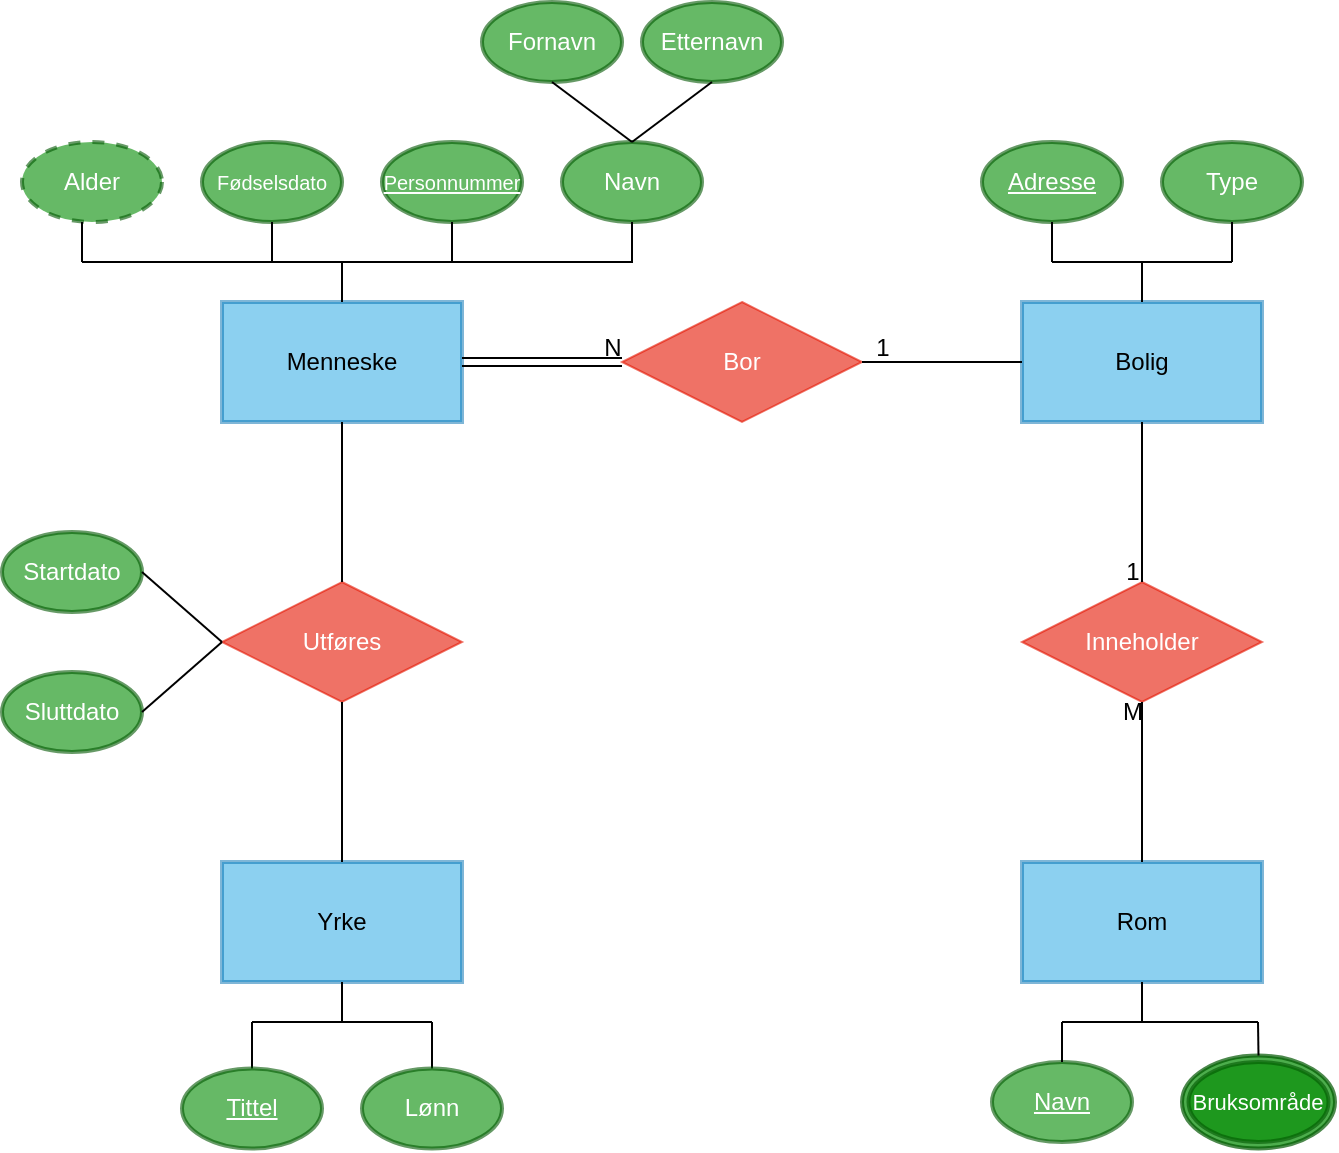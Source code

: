 <mxfile version="28.2.5">
  <diagram id="1ryKNmtwmFlTWZmMpe1t" name="Page-1">
    <mxGraphModel dx="1013" dy="684" grid="1" gridSize="10" guides="1" tooltips="1" connect="1" arrows="1" fold="1" page="1" pageScale="1" pageWidth="1169" pageHeight="827" background="light-dark(#FFFFFF,#FFFFFF)" math="0" shadow="0">
      <root>
        <mxCell id="0" />
        <mxCell id="1" parent="0" />
        <mxCell id="SVeB0aTuuSMYUy8Htw26-130" value="" style="ellipse;whiteSpace=wrap;html=1;fillColor=#008a00;strokeColor=light-dark(#005700, #38571a);strokeWidth=2;fontColor=#ffffff;opacity=70;" vertex="1" parent="1">
          <mxGeometry x="680" y="626.75" width="76.5" height="46.5" as="geometry" />
        </mxCell>
        <mxCell id="SVeB0aTuuSMYUy8Htw26-110" value="&lt;span style=&quot;color: light-dark(rgb(0, 0, 0), rgb(0, 0, 0));&quot;&gt;Menneske&lt;/span&gt;" style="rounded=0;whiteSpace=wrap;html=1;fillColor=#1ba1e2;strokeColor=light-dark(#006EAF, #0042aa);strokeWidth=2;fontColor=#ffffff;gradientColor=none;gradientDirection=radial;opacity=50;" vertex="1" parent="1">
          <mxGeometry x="200" y="250" width="120" height="60" as="geometry" />
        </mxCell>
        <mxCell id="SVeB0aTuuSMYUy8Htw26-115" value="&lt;span style=&quot;color: light-dark(rgb(0, 0, 0), rgb(0, 0, 0));&quot;&gt;Bolig&lt;/span&gt;" style="rounded=0;whiteSpace=wrap;html=1;fillColor=#1ba1e2;strokeColor=light-dark(#006EAF, #0042aa);strokeWidth=2;fontColor=#ffffff;gradientColor=none;gradientDirection=radial;opacity=50;" vertex="1" parent="1">
          <mxGeometry x="600" y="250" width="120" height="60" as="geometry" />
        </mxCell>
        <mxCell id="SVeB0aTuuSMYUy8Htw26-117" value="&lt;font style=&quot;font-size: 10px;&quot;&gt;&lt;u&gt;Personnummer&lt;/u&gt;&lt;/font&gt;" style="ellipse;whiteSpace=wrap;html=1;fillColor=#008a00;strokeColor=light-dark(#005700, #38571a);strokeWidth=2;fontColor=#ffffff;opacity=60;" vertex="1" parent="1">
          <mxGeometry x="280" y="170" width="70" height="40" as="geometry" />
        </mxCell>
        <mxCell id="SVeB0aTuuSMYUy8Htw26-119" value="Bor" style="rhombus;whiteSpace=wrap;html=1;fillColor=light-dark(#E51400,#FF0000);strokeColor=light-dark(#E51400,#FF0000);fontColor=#ffffff;opacity=60;" vertex="1" parent="1">
          <mxGeometry x="400" y="250" width="120" height="60" as="geometry" />
        </mxCell>
        <mxCell id="SVeB0aTuuSMYUy8Htw26-120" value="&lt;span style=&quot;color: light-dark(rgb(0, 0, 0), rgb(0, 0, 0));&quot;&gt;Yrke&lt;/span&gt;" style="rounded=0;whiteSpace=wrap;html=1;fillColor=#1ba1e2;strokeColor=light-dark(#006EAF, #0042aa);strokeWidth=2;fontColor=#ffffff;gradientColor=none;gradientDirection=radial;opacity=50;" vertex="1" parent="1">
          <mxGeometry x="200" y="530" width="120" height="60" as="geometry" />
        </mxCell>
        <mxCell id="SVeB0aTuuSMYUy8Htw26-121" value="&lt;span style=&quot;color: light-dark(rgb(0, 0, 0), rgb(0, 0, 0));&quot;&gt;Rom&lt;/span&gt;" style="rounded=0;whiteSpace=wrap;html=1;fillColor=#1ba1e2;strokeColor=light-dark(#006EAF, #0042aa);strokeWidth=2;fontColor=#ffffff;gradientColor=none;gradientDirection=radial;opacity=50;" vertex="1" parent="1">
          <mxGeometry x="600" y="530" width="120" height="60" as="geometry" />
        </mxCell>
        <mxCell id="SVeB0aTuuSMYUy8Htw26-122" value="Utføres" style="rhombus;whiteSpace=wrap;html=1;fillColor=light-dark(#E51400,#FF0000);strokeColor=light-dark(#E51400,#FF0000);fontColor=#ffffff;opacity=60;" vertex="1" parent="1">
          <mxGeometry x="200" y="390" width="120" height="60" as="geometry" />
        </mxCell>
        <mxCell id="SVeB0aTuuSMYUy8Htw26-123" value="Inneholder" style="rhombus;whiteSpace=wrap;html=1;fillColor=light-dark(#E51400,#FF0000);strokeColor=light-dark(#E51400,#FF0000);fontColor=#ffffff;opacity=60;" vertex="1" parent="1">
          <mxGeometry x="600" y="390" width="120" height="60" as="geometry" />
        </mxCell>
        <mxCell id="SVeB0aTuuSMYUy8Htw26-124" value="Navn" style="ellipse;whiteSpace=wrap;html=1;fillColor=#008a00;strokeColor=light-dark(#005700, #38571a);strokeWidth=2;fontColor=#ffffff;opacity=60;" vertex="1" parent="1">
          <mxGeometry x="370" y="170" width="70" height="40" as="geometry" />
        </mxCell>
        <mxCell id="SVeB0aTuuSMYUy8Htw26-125" value="Fornavn" style="ellipse;whiteSpace=wrap;html=1;fillColor=#008a00;strokeColor=light-dark(#005700, #38571a);strokeWidth=2;fontColor=#ffffff;opacity=60;" vertex="1" parent="1">
          <mxGeometry x="330" y="100" width="70" height="40" as="geometry" />
        </mxCell>
        <mxCell id="SVeB0aTuuSMYUy8Htw26-126" value="Etternavn" style="ellipse;whiteSpace=wrap;html=1;fillColor=#008a00;strokeColor=light-dark(#005700, #38571a);strokeWidth=2;fontColor=#ffffff;opacity=60;" vertex="1" parent="1">
          <mxGeometry x="410" y="100" width="70" height="40" as="geometry" />
        </mxCell>
        <mxCell id="SVeB0aTuuSMYUy8Htw26-127" value="&lt;font style=&quot;font-size: 10px;&quot;&gt;Fødselsdato&lt;/font&gt;" style="ellipse;whiteSpace=wrap;html=1;fillColor=#008a00;strokeColor=light-dark(#005700, #38571a);strokeWidth=2;fontColor=#ffffff;opacity=60;" vertex="1" parent="1">
          <mxGeometry x="190" y="170" width="70" height="40" as="geometry" />
        </mxCell>
        <mxCell id="SVeB0aTuuSMYUy8Htw26-128" value="Alder" style="ellipse;whiteSpace=wrap;html=1;fillColor=#008a00;strokeColor=light-dark(#005700, #38571a);strokeWidth=2;fontColor=#ffffff;opacity=60;dashed=1;" vertex="1" parent="1">
          <mxGeometry x="100" y="170" width="70" height="40" as="geometry" />
        </mxCell>
        <mxCell id="SVeB0aTuuSMYUy8Htw26-138" value="" style="endArrow=none;html=1;rounded=0;exitX=0.5;exitY=0;exitDx=0;exitDy=0;entryX=0.5;entryY=1;entryDx=0;entryDy=0;strokeColor=light-dark(#000000,#000000);" edge="1" parent="1" source="SVeB0aTuuSMYUy8Htw26-122" target="SVeB0aTuuSMYUy8Htw26-110">
          <mxGeometry width="50" height="50" relative="1" as="geometry">
            <mxPoint x="330" y="410" as="sourcePoint" />
            <mxPoint x="365" y="360" as="targetPoint" />
          </mxGeometry>
        </mxCell>
        <mxCell id="SVeB0aTuuSMYUy8Htw26-139" value="" style="endArrow=none;html=1;rounded=0;exitX=0.5;exitY=0;exitDx=0;exitDy=0;entryX=0.5;entryY=1;entryDx=0;entryDy=0;strokeColor=light-dark(#000000,#000000);" edge="1" parent="1" source="SVeB0aTuuSMYUy8Htw26-120" target="SVeB0aTuuSMYUy8Htw26-122">
          <mxGeometry width="50" height="50" relative="1" as="geometry">
            <mxPoint x="300" y="420" as="sourcePoint" />
            <mxPoint x="300" y="340" as="targetPoint" />
          </mxGeometry>
        </mxCell>
        <mxCell id="SVeB0aTuuSMYUy8Htw26-142" value="" style="endArrow=none;html=1;rounded=0;exitX=0;exitY=0.5;exitDx=0;exitDy=0;entryX=1;entryY=0.5;entryDx=0;entryDy=0;strokeColor=light-dark(#000000,#000000);" edge="1" parent="1" source="SVeB0aTuuSMYUy8Htw26-115" target="SVeB0aTuuSMYUy8Htw26-119">
          <mxGeometry width="50" height="50" relative="1" as="geometry">
            <mxPoint x="410" y="470" as="sourcePoint" />
            <mxPoint x="410" y="390" as="targetPoint" />
          </mxGeometry>
        </mxCell>
        <mxCell id="SVeB0aTuuSMYUy8Htw26-143" value="&lt;span style=&quot;color: light-dark(rgb(0, 0, 0), rgb(0, 0, 0));&quot;&gt;N&lt;/span&gt;" style="text;html=1;align=center;verticalAlign=middle;resizable=0;points=[];autosize=1;strokeColor=none;fillColor=none;" vertex="1" parent="1">
          <mxGeometry x="380" y="258" width="30" height="30" as="geometry" />
        </mxCell>
        <mxCell id="SVeB0aTuuSMYUy8Htw26-144" value="&lt;span style=&quot;color: light-dark(rgb(0, 0, 0), rgb(0, 0, 0));&quot;&gt;1&lt;/span&gt;" style="text;html=1;align=center;verticalAlign=middle;resizable=0;points=[];autosize=1;strokeColor=none;fillColor=none;" vertex="1" parent="1">
          <mxGeometry x="515" y="258" width="30" height="30" as="geometry" />
        </mxCell>
        <mxCell id="SVeB0aTuuSMYUy8Htw26-145" value="" style="endArrow=none;html=1;rounded=0;exitX=0.5;exitY=0;exitDx=0;exitDy=0;entryX=0.5;entryY=1;entryDx=0;entryDy=0;strokeColor=light-dark(#000000,#000000);" edge="1" parent="1" source="SVeB0aTuuSMYUy8Htw26-123" target="SVeB0aTuuSMYUy8Htw26-115">
          <mxGeometry width="50" height="50" relative="1" as="geometry">
            <mxPoint x="610" y="390" as="sourcePoint" />
            <mxPoint x="530" y="390" as="targetPoint" />
          </mxGeometry>
        </mxCell>
        <mxCell id="SVeB0aTuuSMYUy8Htw26-146" value="" style="endArrow=none;html=1;rounded=0;exitX=0.5;exitY=0;exitDx=0;exitDy=0;entryX=0.5;entryY=1;entryDx=0;entryDy=0;strokeColor=light-dark(#000000,#000000);" edge="1" parent="1" source="SVeB0aTuuSMYUy8Htw26-121" target="SVeB0aTuuSMYUy8Htw26-123">
          <mxGeometry width="50" height="50" relative="1" as="geometry">
            <mxPoint x="640" y="480" as="sourcePoint" />
            <mxPoint x="560" y="480" as="targetPoint" />
          </mxGeometry>
        </mxCell>
        <mxCell id="SVeB0aTuuSMYUy8Htw26-148" value="" style="shape=link;html=1;rounded=0;strokeColor=light-dark(#000000,#000000);exitX=1;exitY=0.5;exitDx=0;exitDy=0;entryX=0;entryY=0.5;entryDx=0;entryDy=0;" edge="1" parent="1" source="SVeB0aTuuSMYUy8Htw26-110" target="SVeB0aTuuSMYUy8Htw26-119">
          <mxGeometry width="100" relative="1" as="geometry">
            <mxPoint x="300" y="390" as="sourcePoint" />
            <mxPoint x="400" y="390" as="targetPoint" />
          </mxGeometry>
        </mxCell>
        <mxCell id="SVeB0aTuuSMYUy8Htw26-150" value="&lt;u&gt;Adresse&lt;/u&gt;" style="ellipse;whiteSpace=wrap;html=1;fillColor=#008a00;strokeColor=light-dark(#005700, #38571a);strokeWidth=2;fontColor=#ffffff;opacity=60;" vertex="1" parent="1">
          <mxGeometry x="580" y="170" width="70" height="40" as="geometry" />
        </mxCell>
        <mxCell id="SVeB0aTuuSMYUy8Htw26-151" value="Type" style="ellipse;whiteSpace=wrap;html=1;fillColor=#008a00;strokeColor=light-dark(#005700, #38571a);strokeWidth=2;fontColor=#ffffff;opacity=60;" vertex="1" parent="1">
          <mxGeometry x="670" y="170" width="70" height="40" as="geometry" />
        </mxCell>
        <mxCell id="SVeB0aTuuSMYUy8Htw26-154" value="&lt;span style=&quot;color: light-dark(rgb(0, 0, 0), rgb(0, 0, 0));&quot;&gt;1&lt;/span&gt;" style="text;html=1;align=center;verticalAlign=middle;resizable=0;points=[];autosize=1;strokeColor=none;fillColor=none;" vertex="1" parent="1">
          <mxGeometry x="640" y="370" width="30" height="30" as="geometry" />
        </mxCell>
        <mxCell id="SVeB0aTuuSMYUy8Htw26-156" value="&lt;span style=&quot;color: light-dark(rgb(0, 0, 0), rgb(0, 0, 0));&quot;&gt;M&lt;/span&gt;" style="text;html=1;align=center;verticalAlign=middle;resizable=0;points=[];autosize=1;strokeColor=none;fillColor=none;" vertex="1" parent="1">
          <mxGeometry x="640" y="440" width="30" height="30" as="geometry" />
        </mxCell>
        <mxCell id="SVeB0aTuuSMYUy8Htw26-157" value="&lt;u&gt;Navn&lt;/u&gt;" style="ellipse;whiteSpace=wrap;html=1;fillColor=#008a00;strokeColor=light-dark(#005700, #38571a);strokeWidth=2;fontColor=#ffffff;opacity=60;" vertex="1" parent="1">
          <mxGeometry x="585" y="630" width="70" height="40" as="geometry" />
        </mxCell>
        <mxCell id="SVeB0aTuuSMYUy8Htw26-158" value="&lt;font style=&quot;font-size: 11px;&quot;&gt;Bruksområde&lt;/font&gt;" style="ellipse;whiteSpace=wrap;html=1;fillColor=#008a00;strokeColor=light-dark(#005700, #38571a);strokeWidth=2;fontColor=#ffffff;opacity=60;" vertex="1" parent="1">
          <mxGeometry x="683.25" y="630" width="70" height="40" as="geometry" />
        </mxCell>
        <mxCell id="SVeB0aTuuSMYUy8Htw26-161" value="" style="endArrow=none;html=1;rounded=0;strokeColor=light-dark(#000000,#000000);" edge="1" parent="1">
          <mxGeometry width="50" height="50" relative="1" as="geometry">
            <mxPoint x="130" y="230" as="sourcePoint" />
            <mxPoint x="405.5" y="230" as="targetPoint" />
          </mxGeometry>
        </mxCell>
        <mxCell id="SVeB0aTuuSMYUy8Htw26-162" value="" style="endArrow=none;html=1;rounded=0;entryX=0.5;entryY=0;entryDx=0;entryDy=0;strokeColor=light-dark(#000000,#000000);" edge="1" parent="1" target="SVeB0aTuuSMYUy8Htw26-110">
          <mxGeometry width="50" height="50" relative="1" as="geometry">
            <mxPoint x="260" y="230" as="sourcePoint" />
            <mxPoint x="140" y="270" as="targetPoint" />
          </mxGeometry>
        </mxCell>
        <mxCell id="SVeB0aTuuSMYUy8Htw26-163" value="" style="endArrow=none;html=1;rounded=0;strokeColor=light-dark(#000000,#000000);" edge="1" parent="1">
          <mxGeometry width="50" height="50" relative="1" as="geometry">
            <mxPoint x="130" y="210" as="sourcePoint" />
            <mxPoint x="130" y="230" as="targetPoint" />
          </mxGeometry>
        </mxCell>
        <mxCell id="SVeB0aTuuSMYUy8Htw26-164" value="" style="endArrow=none;html=1;rounded=0;entryX=0.5;entryY=1;entryDx=0;entryDy=0;strokeColor=light-dark(#000000,#000000);" edge="1" parent="1" target="SVeB0aTuuSMYUy8Htw26-127">
          <mxGeometry width="50" height="50" relative="1" as="geometry">
            <mxPoint x="225" y="230" as="sourcePoint" />
            <mxPoint x="170" y="240" as="targetPoint" />
          </mxGeometry>
        </mxCell>
        <mxCell id="SVeB0aTuuSMYUy8Htw26-165" value="" style="endArrow=none;html=1;rounded=0;entryX=0.5;entryY=1;entryDx=0;entryDy=0;strokeColor=light-dark(#000000,#000000);" edge="1" parent="1" target="SVeB0aTuuSMYUy8Htw26-117">
          <mxGeometry width="50" height="50" relative="1" as="geometry">
            <mxPoint x="315" y="230" as="sourcePoint" />
            <mxPoint x="300" y="210" as="targetPoint" />
          </mxGeometry>
        </mxCell>
        <mxCell id="SVeB0aTuuSMYUy8Htw26-166" value="" style="endArrow=none;html=1;rounded=0;entryX=0.5;entryY=1;entryDx=0;entryDy=0;strokeColor=light-dark(#000000,#000000);" edge="1" parent="1" target="SVeB0aTuuSMYUy8Htw26-124">
          <mxGeometry width="50" height="50" relative="1" as="geometry">
            <mxPoint x="405" y="230" as="sourcePoint" />
            <mxPoint x="390" y="210" as="targetPoint" />
          </mxGeometry>
        </mxCell>
        <mxCell id="SVeB0aTuuSMYUy8Htw26-167" value="" style="endArrow=none;html=1;rounded=0;exitX=0.5;exitY=0;exitDx=0;exitDy=0;entryX=0.5;entryY=1;entryDx=0;entryDy=0;strokeColor=light-dark(#000000,#000000);" edge="1" parent="1" source="SVeB0aTuuSMYUy8Htw26-124" target="SVeB0aTuuSMYUy8Htw26-125">
          <mxGeometry width="50" height="50" relative="1" as="geometry">
            <mxPoint x="340" y="230" as="sourcePoint" />
            <mxPoint x="340" y="150" as="targetPoint" />
          </mxGeometry>
        </mxCell>
        <mxCell id="SVeB0aTuuSMYUy8Htw26-168" value="" style="endArrow=none;html=1;rounded=0;exitX=0.5;exitY=0;exitDx=0;exitDy=0;entryX=0.5;entryY=1;entryDx=0;entryDy=0;strokeColor=light-dark(#000000,#000000);" edge="1" parent="1" source="SVeB0aTuuSMYUy8Htw26-124" target="SVeB0aTuuSMYUy8Htw26-126">
          <mxGeometry width="50" height="50" relative="1" as="geometry">
            <mxPoint x="430" y="220" as="sourcePoint" />
            <mxPoint x="430" y="140" as="targetPoint" />
          </mxGeometry>
        </mxCell>
        <mxCell id="SVeB0aTuuSMYUy8Htw26-169" value="Sluttdato" style="ellipse;whiteSpace=wrap;html=1;fillColor=#008a00;strokeColor=light-dark(#005700, #38571a);strokeWidth=2;fontColor=#ffffff;opacity=60;" vertex="1" parent="1">
          <mxGeometry x="90" y="435" width="70" height="40" as="geometry" />
        </mxCell>
        <mxCell id="SVeB0aTuuSMYUy8Htw26-170" value="Startdato" style="ellipse;whiteSpace=wrap;html=1;fillColor=#008a00;strokeColor=light-dark(#005700, #38571a);strokeWidth=2;fontColor=#ffffff;opacity=60;" vertex="1" parent="1">
          <mxGeometry x="90" y="365" width="70" height="40" as="geometry" />
        </mxCell>
        <mxCell id="SVeB0aTuuSMYUy8Htw26-171" value="" style="endArrow=none;html=1;rounded=0;exitX=0;exitY=0.5;exitDx=0;exitDy=0;entryX=1;entryY=0.5;entryDx=0;entryDy=0;strokeColor=light-dark(#000000,#000000);" edge="1" parent="1" source="SVeB0aTuuSMYUy8Htw26-122" target="SVeB0aTuuSMYUy8Htw26-169">
          <mxGeometry width="50" height="50" relative="1" as="geometry">
            <mxPoint x="170" y="540" as="sourcePoint" />
            <mxPoint x="170" y="460" as="targetPoint" />
          </mxGeometry>
        </mxCell>
        <mxCell id="SVeB0aTuuSMYUy8Htw26-172" value="" style="endArrow=none;html=1;rounded=0;exitX=0;exitY=0.5;exitDx=0;exitDy=0;entryX=1;entryY=0.5;entryDx=0;entryDy=0;strokeColor=light-dark(#000000,#000000);" edge="1" parent="1" source="SVeB0aTuuSMYUy8Htw26-122" target="SVeB0aTuuSMYUy8Htw26-170">
          <mxGeometry width="50" height="50" relative="1" as="geometry">
            <mxPoint x="170" y="470" as="sourcePoint" />
            <mxPoint x="170" y="390" as="targetPoint" />
          </mxGeometry>
        </mxCell>
        <mxCell id="SVeB0aTuuSMYUy8Htw26-173" value="" style="endArrow=none;html=1;rounded=0;strokeColor=light-dark(#000000,#000000);" edge="1" parent="1">
          <mxGeometry width="50" height="50" relative="1" as="geometry">
            <mxPoint x="705" y="230" as="sourcePoint" />
            <mxPoint x="615" y="230" as="targetPoint" />
          </mxGeometry>
        </mxCell>
        <mxCell id="SVeB0aTuuSMYUy8Htw26-174" value="" style="endArrow=none;html=1;rounded=0;strokeColor=light-dark(#000000,#000000);entryX=0.5;entryY=1;entryDx=0;entryDy=0;" edge="1" parent="1" target="SVeB0aTuuSMYUy8Htw26-150">
          <mxGeometry width="50" height="50" relative="1" as="geometry">
            <mxPoint x="615" y="230" as="sourcePoint" />
            <mxPoint x="600" y="220" as="targetPoint" />
          </mxGeometry>
        </mxCell>
        <mxCell id="SVeB0aTuuSMYUy8Htw26-175" value="" style="endArrow=none;html=1;rounded=0;strokeColor=light-dark(#000000,#000000);entryX=0.5;entryY=1;entryDx=0;entryDy=0;" edge="1" parent="1" target="SVeB0aTuuSMYUy8Htw26-151">
          <mxGeometry width="50" height="50" relative="1" as="geometry">
            <mxPoint x="705" y="230" as="sourcePoint" />
            <mxPoint x="680" y="210" as="targetPoint" />
          </mxGeometry>
        </mxCell>
        <mxCell id="SVeB0aTuuSMYUy8Htw26-176" value="" style="endArrow=none;html=1;rounded=0;strokeColor=light-dark(#000000,#000000);entryX=0.5;entryY=0;entryDx=0;entryDy=0;" edge="1" parent="1" target="SVeB0aTuuSMYUy8Htw26-115">
          <mxGeometry width="50" height="50" relative="1" as="geometry">
            <mxPoint x="660" y="230" as="sourcePoint" />
            <mxPoint x="590" y="250" as="targetPoint" />
          </mxGeometry>
        </mxCell>
        <mxCell id="SVeB0aTuuSMYUy8Htw26-177" value="" style="endArrow=none;html=1;rounded=0;strokeColor=light-dark(#000000,#000000);" edge="1" parent="1">
          <mxGeometry width="50" height="50" relative="1" as="geometry">
            <mxPoint x="620" y="610" as="sourcePoint" />
            <mxPoint x="718" y="610" as="targetPoint" />
          </mxGeometry>
        </mxCell>
        <mxCell id="SVeB0aTuuSMYUy8Htw26-178" value="" style="endArrow=none;html=1;rounded=0;entryX=0.5;entryY=1;entryDx=0;entryDy=0;strokeColor=light-dark(#000000,#000000);" edge="1" parent="1" target="SVeB0aTuuSMYUy8Htw26-121">
          <mxGeometry width="50" height="50" relative="1" as="geometry">
            <mxPoint x="660" y="610" as="sourcePoint" />
            <mxPoint x="510" y="610" as="targetPoint" />
          </mxGeometry>
        </mxCell>
        <mxCell id="SVeB0aTuuSMYUy8Htw26-179" value="" style="endArrow=none;html=1;rounded=0;strokeColor=light-dark(#000000,#000000);exitX=0.5;exitY=0;exitDx=0;exitDy=0;" edge="1" parent="1" source="SVeB0aTuuSMYUy8Htw26-157">
          <mxGeometry width="50" height="50" relative="1" as="geometry">
            <mxPoint x="600" y="640" as="sourcePoint" />
            <mxPoint x="620" y="610" as="targetPoint" />
          </mxGeometry>
        </mxCell>
        <mxCell id="SVeB0aTuuSMYUy8Htw26-180" value="" style="endArrow=none;html=1;rounded=0;strokeColor=light-dark(#000000,#000000);exitX=0.5;exitY=0;exitDx=0;exitDy=0;" edge="1" parent="1" source="SVeB0aTuuSMYUy8Htw26-130">
          <mxGeometry width="50" height="50" relative="1" as="geometry">
            <mxPoint x="710" y="630" as="sourcePoint" />
            <mxPoint x="718" y="610" as="targetPoint" />
          </mxGeometry>
        </mxCell>
        <mxCell id="SVeB0aTuuSMYUy8Htw26-181" value="" style="endArrow=none;html=1;rounded=0;strokeColor=light-dark(#000000,#000000);" edge="1" parent="1">
          <mxGeometry width="50" height="50" relative="1" as="geometry">
            <mxPoint x="305" y="610" as="sourcePoint" />
            <mxPoint x="215" y="610" as="targetPoint" />
          </mxGeometry>
        </mxCell>
        <mxCell id="SVeB0aTuuSMYUy8Htw26-182" value="" style="endArrow=none;html=1;rounded=0;strokeColor=light-dark(#000000,#000000);entryX=0.5;entryY=1;entryDx=0;entryDy=0;" edge="1" parent="1" target="SVeB0aTuuSMYUy8Htw26-120">
          <mxGeometry width="50" height="50" relative="1" as="geometry">
            <mxPoint x="260" y="610" as="sourcePoint" />
            <mxPoint x="260" y="630" as="targetPoint" />
          </mxGeometry>
        </mxCell>
        <mxCell id="SVeB0aTuuSMYUy8Htw26-183" value="" style="endArrow=none;html=1;rounded=0;strokeColor=light-dark(#000000,#000000);exitX=0.5;exitY=0;exitDx=0;exitDy=0;" edge="1" parent="1" source="SVeB0aTuuSMYUy8Htw26-185">
          <mxGeometry width="50" height="50" relative="1" as="geometry">
            <mxPoint x="216" y="630" as="sourcePoint" />
            <mxPoint x="215" y="610" as="targetPoint" />
          </mxGeometry>
        </mxCell>
        <mxCell id="SVeB0aTuuSMYUy8Htw26-184" value="" style="endArrow=none;html=1;rounded=0;strokeColor=light-dark(#000000,#000000);exitX=0.5;exitY=0;exitDx=0;exitDy=0;" edge="1" parent="1" source="SVeB0aTuuSMYUy8Htw26-186">
          <mxGeometry width="50" height="50" relative="1" as="geometry">
            <mxPoint x="304" y="630" as="sourcePoint" />
            <mxPoint x="305" y="610" as="targetPoint" />
          </mxGeometry>
        </mxCell>
        <mxCell id="SVeB0aTuuSMYUy8Htw26-185" value="&lt;u&gt;Tittel&lt;/u&gt;" style="ellipse;whiteSpace=wrap;html=1;fillColor=#008a00;strokeColor=light-dark(#005700, #38571a);strokeWidth=2;fontColor=#ffffff;opacity=60;" vertex="1" parent="1">
          <mxGeometry x="180" y="633.25" width="70" height="40" as="geometry" />
        </mxCell>
        <mxCell id="SVeB0aTuuSMYUy8Htw26-186" value="Lønn" style="ellipse;whiteSpace=wrap;html=1;fillColor=#008a00;strokeColor=light-dark(#005700, #38571a);strokeWidth=2;fontColor=#ffffff;opacity=60;" vertex="1" parent="1">
          <mxGeometry x="270" y="633.25" width="70" height="40" as="geometry" />
        </mxCell>
      </root>
    </mxGraphModel>
  </diagram>
</mxfile>
